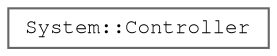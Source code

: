 digraph "Graphical Class Hierarchy"
{
 // LATEX_PDF_SIZE
  bgcolor="transparent";
  edge [fontname=FreeMono,fontsize=10,labelfontname=FreeMono,labelfontsize=10];
  node [fontname=FreeMono,fontsize=10,shape=box,height=0.2,width=0.4];
  rankdir="LR";
  Node0 [label="System::Controller",height=0.2,width=0.4,color="grey40", fillcolor="white", style="filled",URL="$class_system_1_1_controller.html",tooltip=" "];
}
